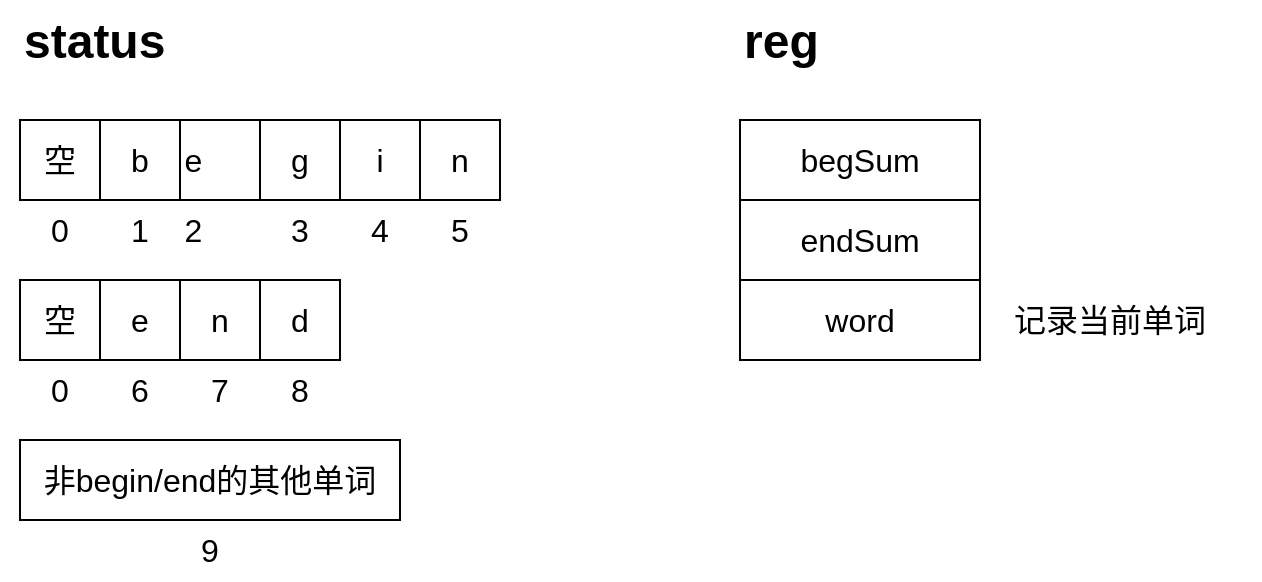 <mxfile version="24.7.17">
  <diagram name="第 1 页" id="_4UAef0KYBIGE7DEvbMi">
    <mxGraphModel dx="1008" dy="592" grid="1" gridSize="10" guides="1" tooltips="1" connect="1" arrows="1" fold="1" page="1" pageScale="1" pageWidth="827" pageHeight="1169" math="0" shadow="0">
      <root>
        <mxCell id="0" />
        <mxCell id="1" parent="0" />
        <mxCell id="R--Hxb_KtxM9hNmte2iH-2" value="b" style="whiteSpace=wrap;html=1;aspect=fixed;fontSize=16;" vertex="1" parent="1">
          <mxGeometry x="200" y="160" width="40" height="40" as="geometry" />
        </mxCell>
        <mxCell id="R--Hxb_KtxM9hNmte2iH-4" value="e&lt;span style=&quot;white-space: pre;&quot;&gt;&#x9;&lt;/span&gt;" style="whiteSpace=wrap;html=1;aspect=fixed;fontSize=16;" vertex="1" parent="1">
          <mxGeometry x="240" y="160" width="40" height="40" as="geometry" />
        </mxCell>
        <mxCell id="R--Hxb_KtxM9hNmte2iH-5" value="g" style="whiteSpace=wrap;html=1;aspect=fixed;fontSize=16;" vertex="1" parent="1">
          <mxGeometry x="280" y="160" width="40" height="40" as="geometry" />
        </mxCell>
        <mxCell id="R--Hxb_KtxM9hNmte2iH-11" value="i" style="whiteSpace=wrap;html=1;aspect=fixed;fontSize=16;" vertex="1" parent="1">
          <mxGeometry x="320" y="160" width="40" height="40" as="geometry" />
        </mxCell>
        <mxCell id="R--Hxb_KtxM9hNmte2iH-12" value="n" style="whiteSpace=wrap;html=1;aspect=fixed;fontSize=16;" vertex="1" parent="1">
          <mxGeometry x="360" y="160" width="40" height="40" as="geometry" />
        </mxCell>
        <mxCell id="R--Hxb_KtxM9hNmte2iH-13" value="空" style="whiteSpace=wrap;html=1;aspect=fixed;fontSize=16;" vertex="1" parent="1">
          <mxGeometry x="160" y="160" width="40" height="40" as="geometry" />
        </mxCell>
        <mxCell id="R--Hxb_KtxM9hNmte2iH-14" value="e" style="whiteSpace=wrap;html=1;aspect=fixed;fontSize=16;" vertex="1" parent="1">
          <mxGeometry x="200" y="240" width="40" height="40" as="geometry" />
        </mxCell>
        <mxCell id="R--Hxb_KtxM9hNmte2iH-15" value="n" style="whiteSpace=wrap;html=1;aspect=fixed;fontSize=16;" vertex="1" parent="1">
          <mxGeometry x="240" y="240" width="40" height="40" as="geometry" />
        </mxCell>
        <mxCell id="R--Hxb_KtxM9hNmte2iH-16" value="d" style="whiteSpace=wrap;html=1;aspect=fixed;fontSize=16;" vertex="1" parent="1">
          <mxGeometry x="280" y="240" width="40" height="40" as="geometry" />
        </mxCell>
        <mxCell id="R--Hxb_KtxM9hNmte2iH-19" value="空" style="whiteSpace=wrap;html=1;aspect=fixed;fontSize=16;" vertex="1" parent="1">
          <mxGeometry x="160" y="240" width="40" height="40" as="geometry" />
        </mxCell>
        <mxCell id="R--Hxb_KtxM9hNmte2iH-20" value="0" style="text;html=1;align=center;verticalAlign=middle;whiteSpace=wrap;rounded=0;fontSize=16;" vertex="1" parent="1">
          <mxGeometry x="150" y="200" width="60" height="30" as="geometry" />
        </mxCell>
        <mxCell id="R--Hxb_KtxM9hNmte2iH-21" value="1" style="text;html=1;align=center;verticalAlign=middle;whiteSpace=wrap;rounded=0;fontSize=16;" vertex="1" parent="1">
          <mxGeometry x="190" y="200" width="60" height="30" as="geometry" />
        </mxCell>
        <mxCell id="R--Hxb_KtxM9hNmte2iH-22" value="2&lt;span style=&quot;white-space: pre;&quot;&gt;&#x9;&lt;/span&gt;" style="text;html=1;align=center;verticalAlign=middle;whiteSpace=wrap;rounded=0;fontSize=16;" vertex="1" parent="1">
          <mxGeometry x="230" y="200" width="60" height="30" as="geometry" />
        </mxCell>
        <mxCell id="R--Hxb_KtxM9hNmte2iH-23" value="3" style="text;html=1;align=center;verticalAlign=middle;whiteSpace=wrap;rounded=0;fontSize=16;" vertex="1" parent="1">
          <mxGeometry x="270" y="200" width="60" height="30" as="geometry" />
        </mxCell>
        <mxCell id="R--Hxb_KtxM9hNmte2iH-24" value="4" style="text;html=1;align=center;verticalAlign=middle;whiteSpace=wrap;rounded=0;fontSize=16;" vertex="1" parent="1">
          <mxGeometry x="310" y="200" width="60" height="30" as="geometry" />
        </mxCell>
        <mxCell id="R--Hxb_KtxM9hNmte2iH-25" value="5" style="text;html=1;align=center;verticalAlign=middle;whiteSpace=wrap;rounded=0;fontSize=16;" vertex="1" parent="1">
          <mxGeometry x="350" y="200" width="60" height="30" as="geometry" />
        </mxCell>
        <mxCell id="R--Hxb_KtxM9hNmte2iH-26" value="0" style="text;html=1;align=center;verticalAlign=middle;whiteSpace=wrap;rounded=0;fontSize=16;" vertex="1" parent="1">
          <mxGeometry x="150" y="280" width="60" height="30" as="geometry" />
        </mxCell>
        <mxCell id="R--Hxb_KtxM9hNmte2iH-27" value="6" style="text;html=1;align=center;verticalAlign=middle;whiteSpace=wrap;rounded=0;fontSize=16;" vertex="1" parent="1">
          <mxGeometry x="190" y="280" width="60" height="30" as="geometry" />
        </mxCell>
        <mxCell id="R--Hxb_KtxM9hNmte2iH-28" value="7" style="text;html=1;align=center;verticalAlign=middle;whiteSpace=wrap;rounded=0;fontSize=16;" vertex="1" parent="1">
          <mxGeometry x="230" y="280" width="60" height="30" as="geometry" />
        </mxCell>
        <mxCell id="R--Hxb_KtxM9hNmte2iH-29" value="8" style="text;html=1;align=center;verticalAlign=middle;whiteSpace=wrap;rounded=0;fontSize=16;" vertex="1" parent="1">
          <mxGeometry x="270" y="280" width="60" height="30" as="geometry" />
        </mxCell>
        <mxCell id="R--Hxb_KtxM9hNmte2iH-31" value="&lt;span style=&quot;font-size: 16px;&quot;&gt;非begin/end的其他单词&lt;/span&gt;" style="rounded=0;whiteSpace=wrap;html=1;" vertex="1" parent="1">
          <mxGeometry x="160" y="320" width="190" height="40" as="geometry" />
        </mxCell>
        <mxCell id="R--Hxb_KtxM9hNmte2iH-32" value="9" style="text;html=1;align=center;verticalAlign=middle;whiteSpace=wrap;rounded=0;fontSize=16;" vertex="1" parent="1">
          <mxGeometry x="225" y="360" width="60" height="30" as="geometry" />
        </mxCell>
        <mxCell id="R--Hxb_KtxM9hNmte2iH-33" value="&lt;h1 style=&quot;margin-top: 0px;&quot;&gt;status&lt;/h1&gt;&lt;div&gt;&lt;br&gt;&lt;/div&gt;" style="text;html=1;whiteSpace=wrap;overflow=hidden;rounded=0;" vertex="1" parent="1">
          <mxGeometry x="160" y="100" width="180" height="120" as="geometry" />
        </mxCell>
        <mxCell id="R--Hxb_KtxM9hNmte2iH-34" value="&lt;h1 style=&quot;margin-top: 0px;&quot;&gt;reg&lt;/h1&gt;" style="text;html=1;whiteSpace=wrap;overflow=hidden;rounded=0;" vertex="1" parent="1">
          <mxGeometry x="520" y="100" width="180" height="120" as="geometry" />
        </mxCell>
        <mxCell id="R--Hxb_KtxM9hNmte2iH-35" value="begSum" style="rounded=0;whiteSpace=wrap;html=1;fontSize=16;" vertex="1" parent="1">
          <mxGeometry x="520" y="160" width="120" height="40" as="geometry" />
        </mxCell>
        <mxCell id="R--Hxb_KtxM9hNmte2iH-36" value="endSum" style="rounded=0;whiteSpace=wrap;html=1;fontSize=16;" vertex="1" parent="1">
          <mxGeometry x="520" y="200" width="120" height="40" as="geometry" />
        </mxCell>
        <mxCell id="R--Hxb_KtxM9hNmte2iH-38" value="word" style="rounded=0;whiteSpace=wrap;html=1;fontSize=16;" vertex="1" parent="1">
          <mxGeometry x="520" y="240" width="120" height="40" as="geometry" />
        </mxCell>
        <mxCell id="R--Hxb_KtxM9hNmte2iH-39" value="记录当前单词" style="text;html=1;align=center;verticalAlign=middle;whiteSpace=wrap;rounded=0;fontSize=16;" vertex="1" parent="1">
          <mxGeometry x="630" y="245" width="150" height="30" as="geometry" />
        </mxCell>
      </root>
    </mxGraphModel>
  </diagram>
</mxfile>
